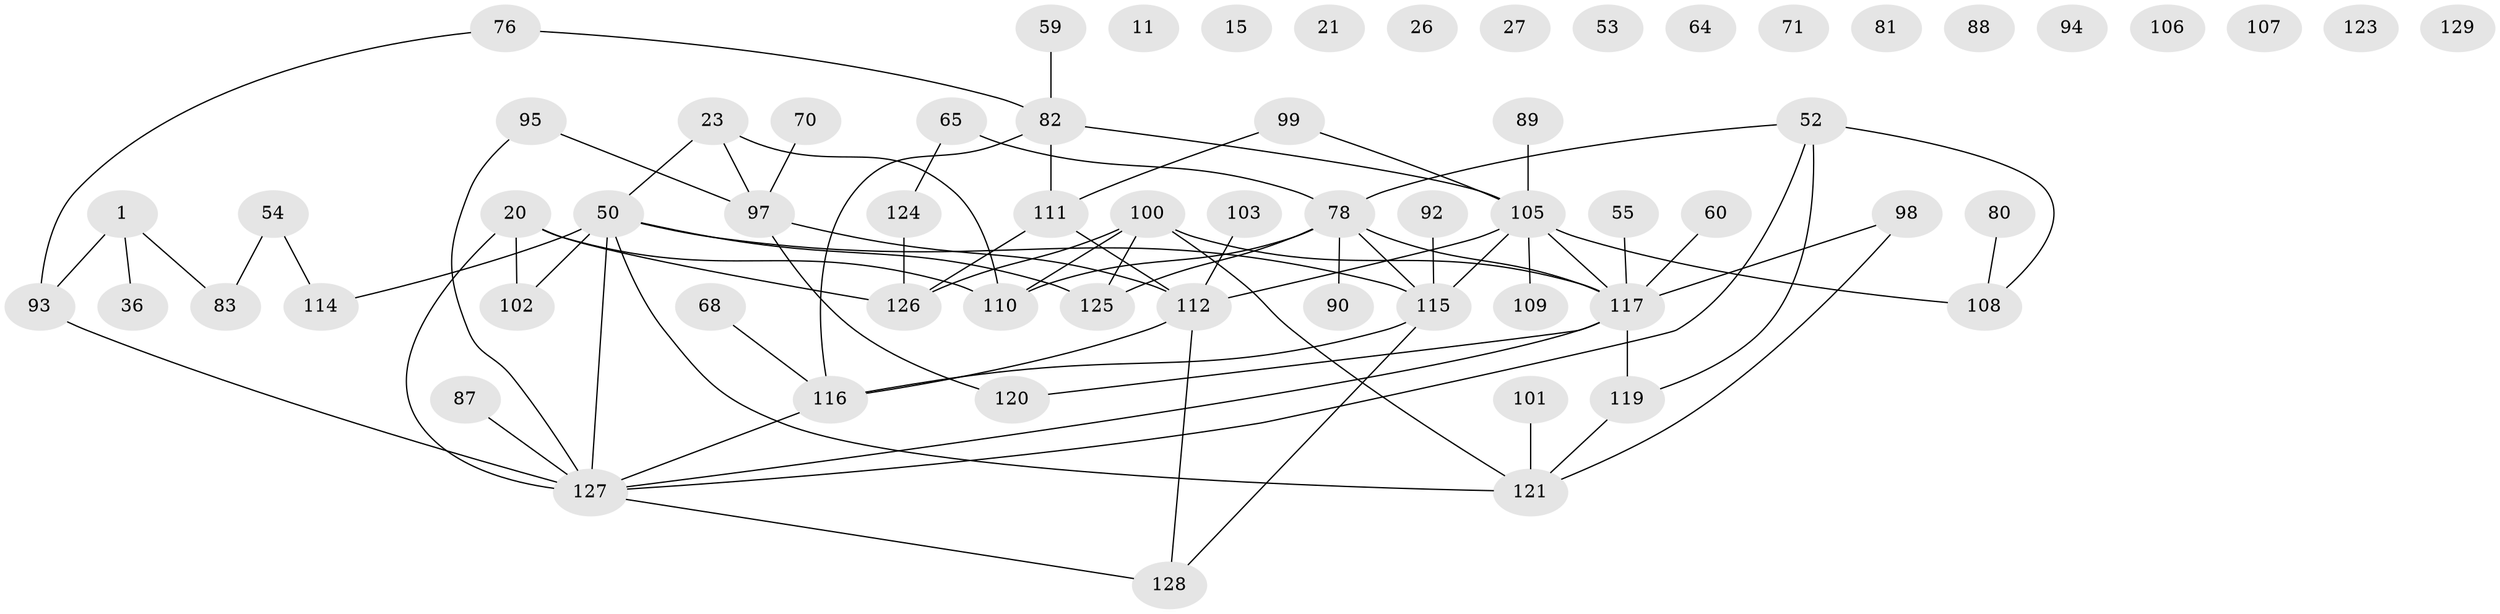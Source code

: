 // original degree distribution, {4: 0.09302325581395349, 3: 0.2558139534883721, 2: 0.24806201550387597, 1: 0.17054263565891473, 0: 0.10852713178294573, 6: 0.03875968992248062, 5: 0.06976744186046512, 7: 0.015503875968992248}
// Generated by graph-tools (version 1.1) at 2025/40/03/09/25 04:40:49]
// undirected, 64 vertices, 77 edges
graph export_dot {
graph [start="1"]
  node [color=gray90,style=filled];
  1;
  11;
  15;
  20;
  21;
  23;
  26;
  27;
  36 [super="+5"];
  50 [super="+13"];
  52;
  53;
  54;
  55;
  59;
  60;
  64;
  65 [super="+39+62"];
  68;
  70;
  71 [super="+7"];
  76;
  78 [super="+12+73"];
  80;
  81;
  82 [super="+48+79"];
  83 [super="+46"];
  87;
  88;
  89;
  90;
  92;
  93 [super="+8"];
  94;
  95;
  97 [super="+16"];
  98 [super="+58"];
  99;
  100 [super="+43+74"];
  101;
  102 [super="+84"];
  103;
  105 [super="+66"];
  106;
  107;
  108;
  109;
  110 [super="+75"];
  111 [super="+34+72"];
  112 [super="+49"];
  114;
  115 [super="+28+25+38+42+57"];
  116 [super="+56+104"];
  117 [super="+86+96"];
  119;
  120;
  121 [super="+91"];
  123;
  124 [super="+113"];
  125 [super="+69+77"];
  126;
  127 [super="+61+51+122+85"];
  128 [super="+118"];
  129;
  1 -- 93 [weight=2];
  1 -- 83;
  1 -- 36;
  20 -- 110 [weight=2];
  20 -- 126;
  20 -- 102;
  20 -- 127 [weight=3];
  23 -- 110;
  23 -- 50;
  23 -- 97;
  50 -- 102 [weight=2];
  50 -- 127 [weight=2];
  50 -- 114;
  50 -- 121;
  50 -- 115;
  50 -- 125;
  52 -- 108;
  52 -- 119;
  52 -- 78;
  52 -- 127;
  54 -- 114;
  54 -- 83;
  55 -- 117;
  59 -- 82;
  60 -- 117;
  65 -- 78;
  65 -- 124;
  68 -- 116;
  70 -- 97;
  76 -- 93;
  76 -- 82;
  78 -- 125;
  78 -- 117;
  78 -- 115 [weight=2];
  78 -- 110;
  78 -- 90;
  80 -- 108;
  82 -- 105 [weight=2];
  82 -- 116;
  82 -- 111 [weight=2];
  87 -- 127;
  89 -- 105;
  92 -- 115;
  93 -- 127;
  95 -- 97;
  95 -- 127;
  97 -- 112;
  97 -- 120;
  98 -- 117;
  98 -- 121;
  99 -- 105;
  99 -- 111;
  100 -- 117 [weight=3];
  100 -- 110;
  100 -- 126;
  100 -- 121;
  100 -- 125;
  101 -- 121;
  103 -- 112;
  105 -- 108 [weight=2];
  105 -- 109;
  105 -- 115;
  105 -- 117;
  105 -- 112;
  111 -- 126;
  111 -- 112 [weight=2];
  112 -- 116 [weight=2];
  112 -- 128;
  115 -- 128;
  115 -- 116;
  116 -- 127 [weight=2];
  117 -- 119 [weight=2];
  117 -- 120;
  117 -- 127 [weight=3];
  119 -- 121;
  124 -- 126 [weight=2];
  127 -- 128;
}
